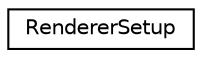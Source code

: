 digraph "Graphe hiérarchique des classes"
{
  edge [fontname="Helvetica",fontsize="10",labelfontname="Helvetica",labelfontsize="10"];
  node [fontname="Helvetica",fontsize="10",shape=record];
  rankdir="LR";
  Node1 [label="RendererSetup",height=0.2,width=0.4,color="black", fillcolor="white", style="filled",URL="$struct_renderer_setup.html"];
}
